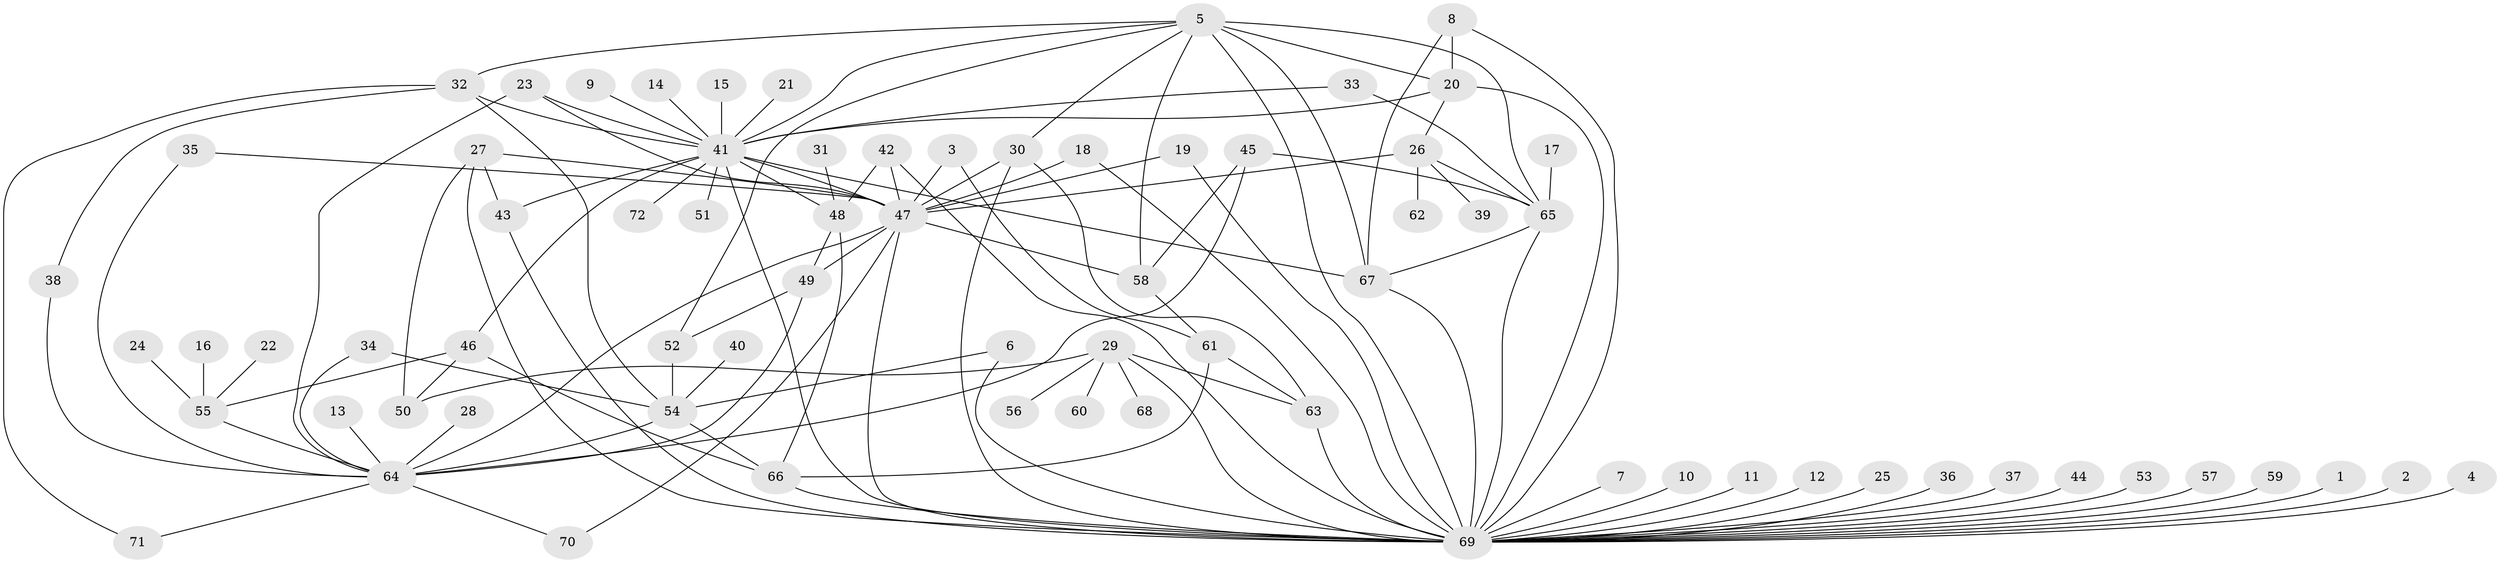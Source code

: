 // original degree distribution, {1: 0.42657342657342656, 41: 0.006993006993006993, 5: 0.04895104895104895, 2: 0.2517482517482518, 9: 0.006993006993006993, 18: 0.006993006993006993, 8: 0.013986013986013986, 24: 0.006993006993006993, 7: 0.013986013986013986, 6: 0.04195804195804196, 20: 0.006993006993006993, 4: 0.027972027972027972, 3: 0.13986013986013987}
// Generated by graph-tools (version 1.1) at 2025/01/03/09/25 03:01:41]
// undirected, 72 vertices, 121 edges
graph export_dot {
graph [start="1"]
  node [color=gray90,style=filled];
  1;
  2;
  3;
  4;
  5;
  6;
  7;
  8;
  9;
  10;
  11;
  12;
  13;
  14;
  15;
  16;
  17;
  18;
  19;
  20;
  21;
  22;
  23;
  24;
  25;
  26;
  27;
  28;
  29;
  30;
  31;
  32;
  33;
  34;
  35;
  36;
  37;
  38;
  39;
  40;
  41;
  42;
  43;
  44;
  45;
  46;
  47;
  48;
  49;
  50;
  51;
  52;
  53;
  54;
  55;
  56;
  57;
  58;
  59;
  60;
  61;
  62;
  63;
  64;
  65;
  66;
  67;
  68;
  69;
  70;
  71;
  72;
  1 -- 69 [weight=1.0];
  2 -- 69 [weight=1.0];
  3 -- 47 [weight=1.0];
  3 -- 61 [weight=1.0];
  4 -- 69 [weight=1.0];
  5 -- 20 [weight=1.0];
  5 -- 30 [weight=1.0];
  5 -- 32 [weight=1.0];
  5 -- 41 [weight=1.0];
  5 -- 52 [weight=1.0];
  5 -- 58 [weight=1.0];
  5 -- 65 [weight=1.0];
  5 -- 67 [weight=1.0];
  5 -- 69 [weight=2.0];
  6 -- 54 [weight=1.0];
  6 -- 69 [weight=1.0];
  7 -- 69 [weight=1.0];
  8 -- 20 [weight=1.0];
  8 -- 67 [weight=1.0];
  8 -- 69 [weight=1.0];
  9 -- 41 [weight=1.0];
  10 -- 69 [weight=1.0];
  11 -- 69 [weight=1.0];
  12 -- 69 [weight=1.0];
  13 -- 64 [weight=1.0];
  14 -- 41 [weight=1.0];
  15 -- 41 [weight=1.0];
  16 -- 55 [weight=1.0];
  17 -- 65 [weight=1.0];
  18 -- 47 [weight=1.0];
  18 -- 69 [weight=1.0];
  19 -- 47 [weight=1.0];
  19 -- 69 [weight=1.0];
  20 -- 26 [weight=1.0];
  20 -- 41 [weight=2.0];
  20 -- 69 [weight=1.0];
  21 -- 41 [weight=1.0];
  22 -- 55 [weight=1.0];
  23 -- 41 [weight=1.0];
  23 -- 47 [weight=1.0];
  23 -- 64 [weight=1.0];
  24 -- 55 [weight=1.0];
  25 -- 69 [weight=1.0];
  26 -- 39 [weight=1.0];
  26 -- 47 [weight=1.0];
  26 -- 62 [weight=1.0];
  26 -- 65 [weight=1.0];
  27 -- 43 [weight=1.0];
  27 -- 47 [weight=1.0];
  27 -- 50 [weight=1.0];
  27 -- 69 [weight=1.0];
  28 -- 64 [weight=1.0];
  29 -- 50 [weight=1.0];
  29 -- 56 [weight=1.0];
  29 -- 60 [weight=1.0];
  29 -- 63 [weight=1.0];
  29 -- 68 [weight=1.0];
  29 -- 69 [weight=1.0];
  30 -- 47 [weight=1.0];
  30 -- 63 [weight=1.0];
  30 -- 69 [weight=1.0];
  31 -- 48 [weight=1.0];
  32 -- 38 [weight=1.0];
  32 -- 41 [weight=1.0];
  32 -- 54 [weight=1.0];
  32 -- 71 [weight=1.0];
  33 -- 41 [weight=1.0];
  33 -- 65 [weight=1.0];
  34 -- 54 [weight=1.0];
  34 -- 64 [weight=2.0];
  35 -- 47 [weight=1.0];
  35 -- 64 [weight=1.0];
  36 -- 69 [weight=1.0];
  37 -- 69 [weight=1.0];
  38 -- 64 [weight=1.0];
  40 -- 54 [weight=1.0];
  41 -- 43 [weight=1.0];
  41 -- 46 [weight=1.0];
  41 -- 47 [weight=1.0];
  41 -- 48 [weight=2.0];
  41 -- 51 [weight=1.0];
  41 -- 67 [weight=1.0];
  41 -- 69 [weight=1.0];
  41 -- 72 [weight=1.0];
  42 -- 47 [weight=1.0];
  42 -- 48 [weight=1.0];
  42 -- 69 [weight=2.0];
  43 -- 69 [weight=1.0];
  44 -- 69 [weight=1.0];
  45 -- 58 [weight=1.0];
  45 -- 64 [weight=2.0];
  45 -- 65 [weight=1.0];
  46 -- 50 [weight=1.0];
  46 -- 55 [weight=1.0];
  46 -- 66 [weight=1.0];
  47 -- 49 [weight=1.0];
  47 -- 58 [weight=2.0];
  47 -- 64 [weight=1.0];
  47 -- 69 [weight=1.0];
  47 -- 70 [weight=1.0];
  48 -- 49 [weight=1.0];
  48 -- 66 [weight=1.0];
  49 -- 52 [weight=1.0];
  49 -- 64 [weight=1.0];
  52 -- 54 [weight=1.0];
  53 -- 69 [weight=1.0];
  54 -- 64 [weight=2.0];
  54 -- 66 [weight=2.0];
  55 -- 64 [weight=1.0];
  57 -- 69 [weight=1.0];
  58 -- 61 [weight=1.0];
  59 -- 69 [weight=1.0];
  61 -- 63 [weight=1.0];
  61 -- 66 [weight=1.0];
  63 -- 69 [weight=1.0];
  64 -- 70 [weight=1.0];
  64 -- 71 [weight=1.0];
  65 -- 67 [weight=1.0];
  65 -- 69 [weight=1.0];
  66 -- 69 [weight=3.0];
  67 -- 69 [weight=1.0];
}
